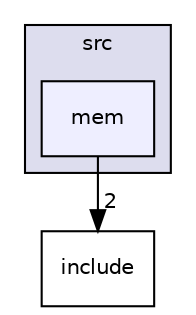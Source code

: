 digraph "src/mem" {
  compound=true
  node [ fontsize="10", fontname="Helvetica"];
  edge [ labelfontsize="10", labelfontname="Helvetica"];
  subgraph clusterdir_68267d1309a1af8e8297ef4c3efbcdba {
    graph [ bgcolor="#ddddee", pencolor="black", label="src" fontname="Helvetica", fontsize="10", URL="dir_68267d1309a1af8e8297ef4c3efbcdba.html"]
  dir_622d6f97fa5c1d8a93db70ff15b3a1df [shape=box, label="mem", style="filled", fillcolor="#eeeeff", pencolor="black", URL="dir_622d6f97fa5c1d8a93db70ff15b3a1df.html"];
  }
  dir_b0856f6b0d80ccb263b2f415c91f9e17 [shape=box label="include" URL="dir_b0856f6b0d80ccb263b2f415c91f9e17.html"];
  dir_622d6f97fa5c1d8a93db70ff15b3a1df->dir_b0856f6b0d80ccb263b2f415c91f9e17 [headlabel="2", labeldistance=1.5 headhref="dir_000003_000002.html"];
}
